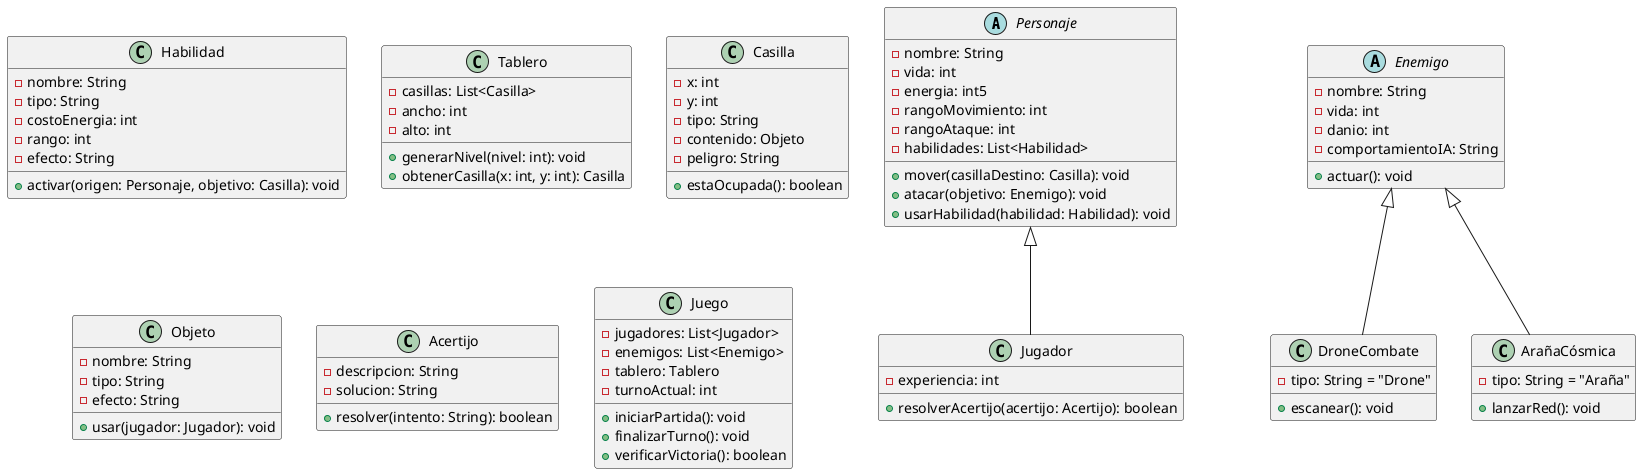 @startuml

abstract class Personaje {
    - nombre: String
    - vida: int
    - energia: int5
    - rangoMovimiento: int
    - rangoAtaque: int
    - habilidades: List<Habilidad>
    + mover(casillaDestino: Casilla): void
    + atacar(objetivo: Enemigo): void
    + usarHabilidad(habilidad: Habilidad): void
}

class Jugador extends Personaje {
    - experiencia: int
    + resolverAcertijo(acertijo: Acertijo): boolean
}

abstract class Enemigo   {
    - nombre: String
    - vida: int
    - danio: int
    - comportamientoIA: String
    + actuar(): void
}

class DroneCombate extends Enemigo {
    - tipo: String = "Drone"
    + escanear(): void
}

class ArañaCósmica extends Enemigo {
    - tipo: String = "Araña"
    + lanzarRed(): void
}

class Habilidad {
    - nombre: String
    - tipo: String
    - costoEnergia: int
    - rango: int
    - efecto: String
    + activar(origen: Personaje, objetivo: Casilla): void
}

class Tablero {
    - casillas: List<Casilla>
    - ancho: int
    - alto: int
    + generarNivel(nivel: int): void
    + obtenerCasilla(x: int, y: int): Casilla
}

class Casilla {
    - x: int
    - y: int
    - tipo: String
    - contenido: Objeto
    - peligro: String
    + estaOcupada(): boolean
}

class Objeto {
    - nombre: String
    - tipo: String
    - efecto: String
    + usar(jugador: Jugador): void
}

class Acertijo {
    - descripcion: String
    - solucion: String
    + resolver(intento: String): boolean
}

class Juego {
    - jugadores: List<Jugador>
    - enemigos: List<Enemigo>
    - tablero: Tablero
    - turnoActual: int
    + iniciarPartida(): void
    + finalizarTurno(): void
    + verificarVictoria(): boolean
}

@enduml
